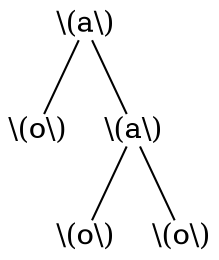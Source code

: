 graph {
	0 [label="\\(a\\)" shape=plain]
	1 [label="\\(o\\)" shape=plain]
	0 -- 1
	2 [label="\\(a\\)" shape=plain]
	0 -- 2
	3 [label="\\(o\\)" shape=plain]
	2 -- 3
	4 [label="\\(o\\)" shape=plain]
	2 -- 4
}
